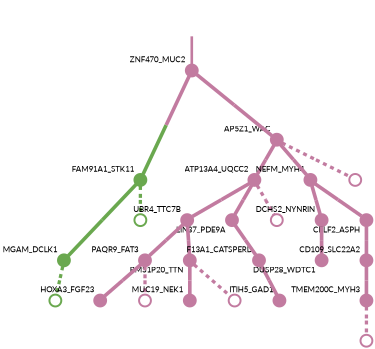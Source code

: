 strict digraph  {
graph[splines=false]; nodesep=0.7; rankdir=TB; ranksep=0.6; forcelabels=true; dpi=600; size=2.5;
0 [color="#c27ba0ff", fillcolor="#c27ba0ff", fixedsize=true, fontname=Lato, fontsize="12pt", height="0.25", label="", penwidth=3, shape=circle, style=filled, xlabel=ZNF470_MUC2];
1 [color="#6aa84fff", fillcolor="#6aa84fff", fixedsize=true, fontname=Lato, fontsize="12pt", height="0.25", label="", penwidth=3, shape=circle, style=filled, xlabel=FAM91A1_STK11];
3 [color="#c27ba0ff", fillcolor="#c27ba0ff", fixedsize=true, fontname=Lato, fontsize="12pt", height="0.25", label="", penwidth=3, shape=circle, style=filled, xlabel=AP5Z1_WAC];
2 [color="#6aa84fff", fillcolor="#6aa84fff", fixedsize=true, fontname=Lato, fontsize="12pt", height="0.25", label="", penwidth=3, shape=circle, style=filled, xlabel=MGAM_DCLK1];
19 [color="#6aa84fff", fillcolor="#6aa84fff", fixedsize=true, fontname=Lato, fontsize="12pt", height="0.25", label="", penwidth=3, shape=circle, style=solid, xlabel=""];
20 [color="#6aa84fff", fillcolor="#6aa84fff", fixedsize=true, fontname=Lato, fontsize="12pt", height="0.25", label="", penwidth=3, shape=circle, style=solid, xlabel=""];
4 [color="#c27ba0ff", fillcolor="#c27ba0ff", fixedsize=true, fontname=Lato, fontsize="12pt", height="0.25", label="", penwidth=3, shape=circle, style=filled, xlabel=ATP13A4_UQCC2];
8 [color="#c27ba0ff", fillcolor="#c27ba0ff", fixedsize=true, fontname=Lato, fontsize="12pt", height="0.25", label="", penwidth=3, shape=circle, style=filled, xlabel=NEFM_MYH4];
21 [color="#c27ba0ff", fillcolor="#c27ba0ff", fixedsize=true, fontname=Lato, fontsize="12pt", height="0.25", label="", penwidth=3, shape=circle, style=solid, xlabel=""];
5 [color="#c27ba0ff", fillcolor="#c27ba0ff", fixedsize=true, fontname=Lato, fontsize="12pt", height="0.25", label="", penwidth=3, shape=circle, style=filled, xlabel=UBR4_TTC7B];
17 [color="#c27ba0ff", fillcolor="#c27ba0ff", fixedsize=true, fontname=Lato, fontsize="12pt", height="0.25", label="", penwidth=3, shape=circle, style=filled, xlabel=LIN37_PDE9A];
22 [color="#c27ba0ff", fillcolor="#c27ba0ff", fixedsize=true, fontname=Lato, fontsize="12pt", height="0.25", label="", penwidth=3, shape=circle, style=solid, xlabel=""];
12 [color="#c27ba0ff", fillcolor="#c27ba0ff", fixedsize=true, fontname=Lato, fontsize="12pt", height="0.25", label="", penwidth=3, shape=circle, style=filled, xlabel=PAQR9_FAT3];
14 [color="#c27ba0ff", fillcolor="#c27ba0ff", fixedsize=true, fontname=Lato, fontsize="12pt", height="0.25", label="", penwidth=3, shape=circle, style=filled, xlabel=BMS1P20_TTN];
7 [color="#c27ba0ff", fillcolor="#c27ba0ff", fixedsize=true, fontname=Lato, fontsize="12pt", height="0.25", label="", penwidth=3, shape=circle, style=filled, xlabel=F13A1_CATSPERD];
6 [color="#c27ba0ff", fillcolor="#c27ba0ff", fixedsize=true, fontname=Lato, fontsize="12pt", height="0.25", label="", penwidth=3, shape=circle, style=filled, xlabel=ITIH5_GAD1];
13 [color="#c27ba0ff", fillcolor="#c27ba0ff", fixedsize=true, fontname=Lato, fontsize="12pt", height="0.25", label="", penwidth=3, shape=circle, style=filled, xlabel=DCHS2_NYNRIN];
18 [color="#c27ba0ff", fillcolor="#c27ba0ff", fixedsize=true, fontname=Lato, fontsize="12pt", height="0.25", label="", penwidth=3, shape=circle, style=filled, xlabel=CELF2_ASPH];
10 [color="#c27ba0ff", fillcolor="#c27ba0ff", fixedsize=true, fontname=Lato, fontsize="12pt", height="0.25", label="", penwidth=3, shape=circle, style=filled, xlabel=CD109_SLC22A2];
16 [color="#c27ba0ff", fillcolor="#c27ba0ff", fixedsize=true, fontname=Lato, fontsize="12pt", height="0.25", label="", penwidth=3, shape=circle, style=filled, xlabel=TMEM200C_MYH3];
9 [color="#c27ba0ff", fillcolor="#c27ba0ff", fixedsize=true, fontname=Lato, fontsize="12pt", height="0.25", label="", penwidth=3, shape=circle, style=filled, xlabel=HOXA3_FGF23];
23 [color="#c27ba0ff", fillcolor="#c27ba0ff", fixedsize=true, fontname=Lato, fontsize="12pt", height="0.25", label="", penwidth=3, shape=circle, style=solid, xlabel=""];
11 [color="#c27ba0ff", fillcolor="#c27ba0ff", fixedsize=true, fontname=Lato, fontsize="12pt", height="0.25", label="", penwidth=3, shape=circle, style=filled, xlabel=DUSP28_WDTC1];
15 [color="#c27ba0ff", fillcolor="#c27ba0ff", fixedsize=true, fontname=Lato, fontsize="12pt", height="0.25", label="", penwidth=3, shape=circle, style=filled, xlabel=MUC19_NEK1];
24 [color="#c27ba0ff", fillcolor="#c27ba0ff", fixedsize=true, fontname=Lato, fontsize="12pt", height="0.25", label="", penwidth=3, shape=circle, style=solid, xlabel=""];
25 [color="#c27ba0ff", fillcolor="#c27ba0ff", fixedsize=true, fontname=Lato, fontsize="12pt", height="0.25", label="", penwidth=3, shape=circle, style=solid, xlabel=""];
normal [label="", penwidth=3, style=invis, xlabel=ZNF470_MUC2];
0 -> 1  [arrowsize=0, color="#c27ba0ff;0.5:#6aa84fff", minlen="3.0", penwidth="5.5", style=solid];
0 -> 3  [arrowsize=0, color="#c27ba0ff;0.5:#c27ba0ff", minlen="2.4285712242126465", penwidth="5.5", style=solid];
1 -> 2  [arrowsize=0, color="#6aa84fff;0.5:#6aa84fff", minlen="2.604395627975464", penwidth="5.5", style=solid];
1 -> 19  [arrowsize=0, color="#6aa84fff;0.5:#6aa84fff", minlen="1.0659340620040894", penwidth=5, style=dashed];
3 -> 4  [arrowsize=0, color="#c27ba0ff;0.5:#c27ba0ff", minlen="1.615384578704834", penwidth="5.5", style=solid];
3 -> 8  [arrowsize=0, color="#c27ba0ff;0.5:#c27ba0ff", minlen="1.2637362480163574", penwidth="5.5", style=solid];
3 -> 21  [arrowsize=0, color="#c27ba0ff;0.5:#c27ba0ff", minlen="1.0659340620040894", penwidth=5, style=dashed];
2 -> 20  [arrowsize=0, color="#6aa84fff;0.5:#6aa84fff", minlen="1.0659340620040894", penwidth=5, style=dashed];
4 -> 5  [arrowsize=0, color="#c27ba0ff;0.5:#c27ba0ff", minlen="1.417582392692566", penwidth="5.5", style=solid];
4 -> 17  [arrowsize=0, color="#c27ba0ff;0.5:#c27ba0ff", minlen="1.1318681240081787", penwidth="5.5", style=solid];
4 -> 22  [arrowsize=0, color="#c27ba0ff;0.5:#c27ba0ff", minlen="1.0659340620040894", penwidth=5, style=dashed];
8 -> 13  [arrowsize=0, color="#c27ba0ff;0.5:#c27ba0ff", minlen="1.197802186012268", penwidth="5.5", style=solid];
8 -> 18  [arrowsize=0, color="#c27ba0ff;0.5:#c27ba0ff", minlen="1.1318681240081787", penwidth="5.5", style=solid];
5 -> 12  [arrowsize=0, color="#c27ba0ff;0.5:#c27ba0ff", minlen="1.197802186012268", penwidth="5.5", style=solid];
5 -> 14  [arrowsize=0, color="#c27ba0ff;0.5:#c27ba0ff", minlen="1.197802186012268", penwidth="5.5", style=solid];
17 -> 7  [arrowsize=0, color="#c27ba0ff;0.5:#c27ba0ff", minlen="1.2857142686843872", penwidth="5.5", style=solid];
12 -> 9  [arrowsize=0, color="#c27ba0ff;0.5:#c27ba0ff", minlen="1.2197802066802979", penwidth="5.5", style=solid];
12 -> 23  [arrowsize=0, color="#c27ba0ff;0.5:#c27ba0ff", minlen="1.0659340620040894", penwidth=5, style=dashed];
14 -> 15  [arrowsize=0, color="#c27ba0ff;0.5:#c27ba0ff", minlen="1.197802186012268", penwidth="5.5", style=solid];
14 -> 24  [arrowsize=0, color="#c27ba0ff;0.5:#c27ba0ff", minlen="1.0659340620040894", penwidth=5, style=dashed];
7 -> 6  [arrowsize=0, color="#c27ba0ff;0.5:#c27ba0ff", minlen="1.307692289352417", penwidth="5.5", style=solid];
13 -> 11  [arrowsize=0, color="#c27ba0ff;0.5:#c27ba0ff", minlen="1.2197802066802979", penwidth="5.5", style=solid];
18 -> 10  [arrowsize=0, color="#c27ba0ff;0.5:#c27ba0ff", minlen="1.2197802066802979", penwidth="5.5", style=solid];
10 -> 16  [arrowsize=0, color="#c27ba0ff;0.5:#c27ba0ff", minlen="1.1758241653442383", penwidth="5.5", style=solid];
16 -> 25  [arrowsize=0, color="#c27ba0ff;0.5:#c27ba0ff", minlen="1.0659340620040894", penwidth=5, style=dashed];
normal -> 0  [arrowsize=0, color="#c27ba0ff", label="", penwidth=4, style=solid];
}
